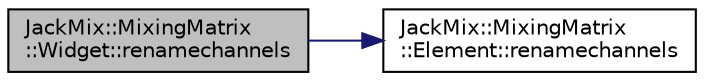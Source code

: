 digraph "JackMix::MixingMatrix::Widget::renamechannels"
{
 // LATEX_PDF_SIZE
  edge [fontname="Helvetica",fontsize="10",labelfontname="Helvetica",labelfontsize="10"];
  node [fontname="Helvetica",fontsize="10",shape=record];
  rankdir="LR";
  Node1 [label="JackMix::MixingMatrix\l::Widget::renamechannels",height=0.2,width=0.4,color="black", fillcolor="grey75", style="filled", fontcolor="black",tooltip=" "];
  Node1 -> Node2 [color="midnightblue",fontsize="10",style="solid",fontname="Helvetica"];
  Node2 [label="JackMix::MixingMatrix\l::Element::renamechannels",height=0.2,width=0.4,color="black", fillcolor="white", style="filled",URL="$class_jack_mix_1_1_mixing_matrix_1_1_element.html#a1c29842ca563766402e43f6228524896",tooltip=" "];
}
